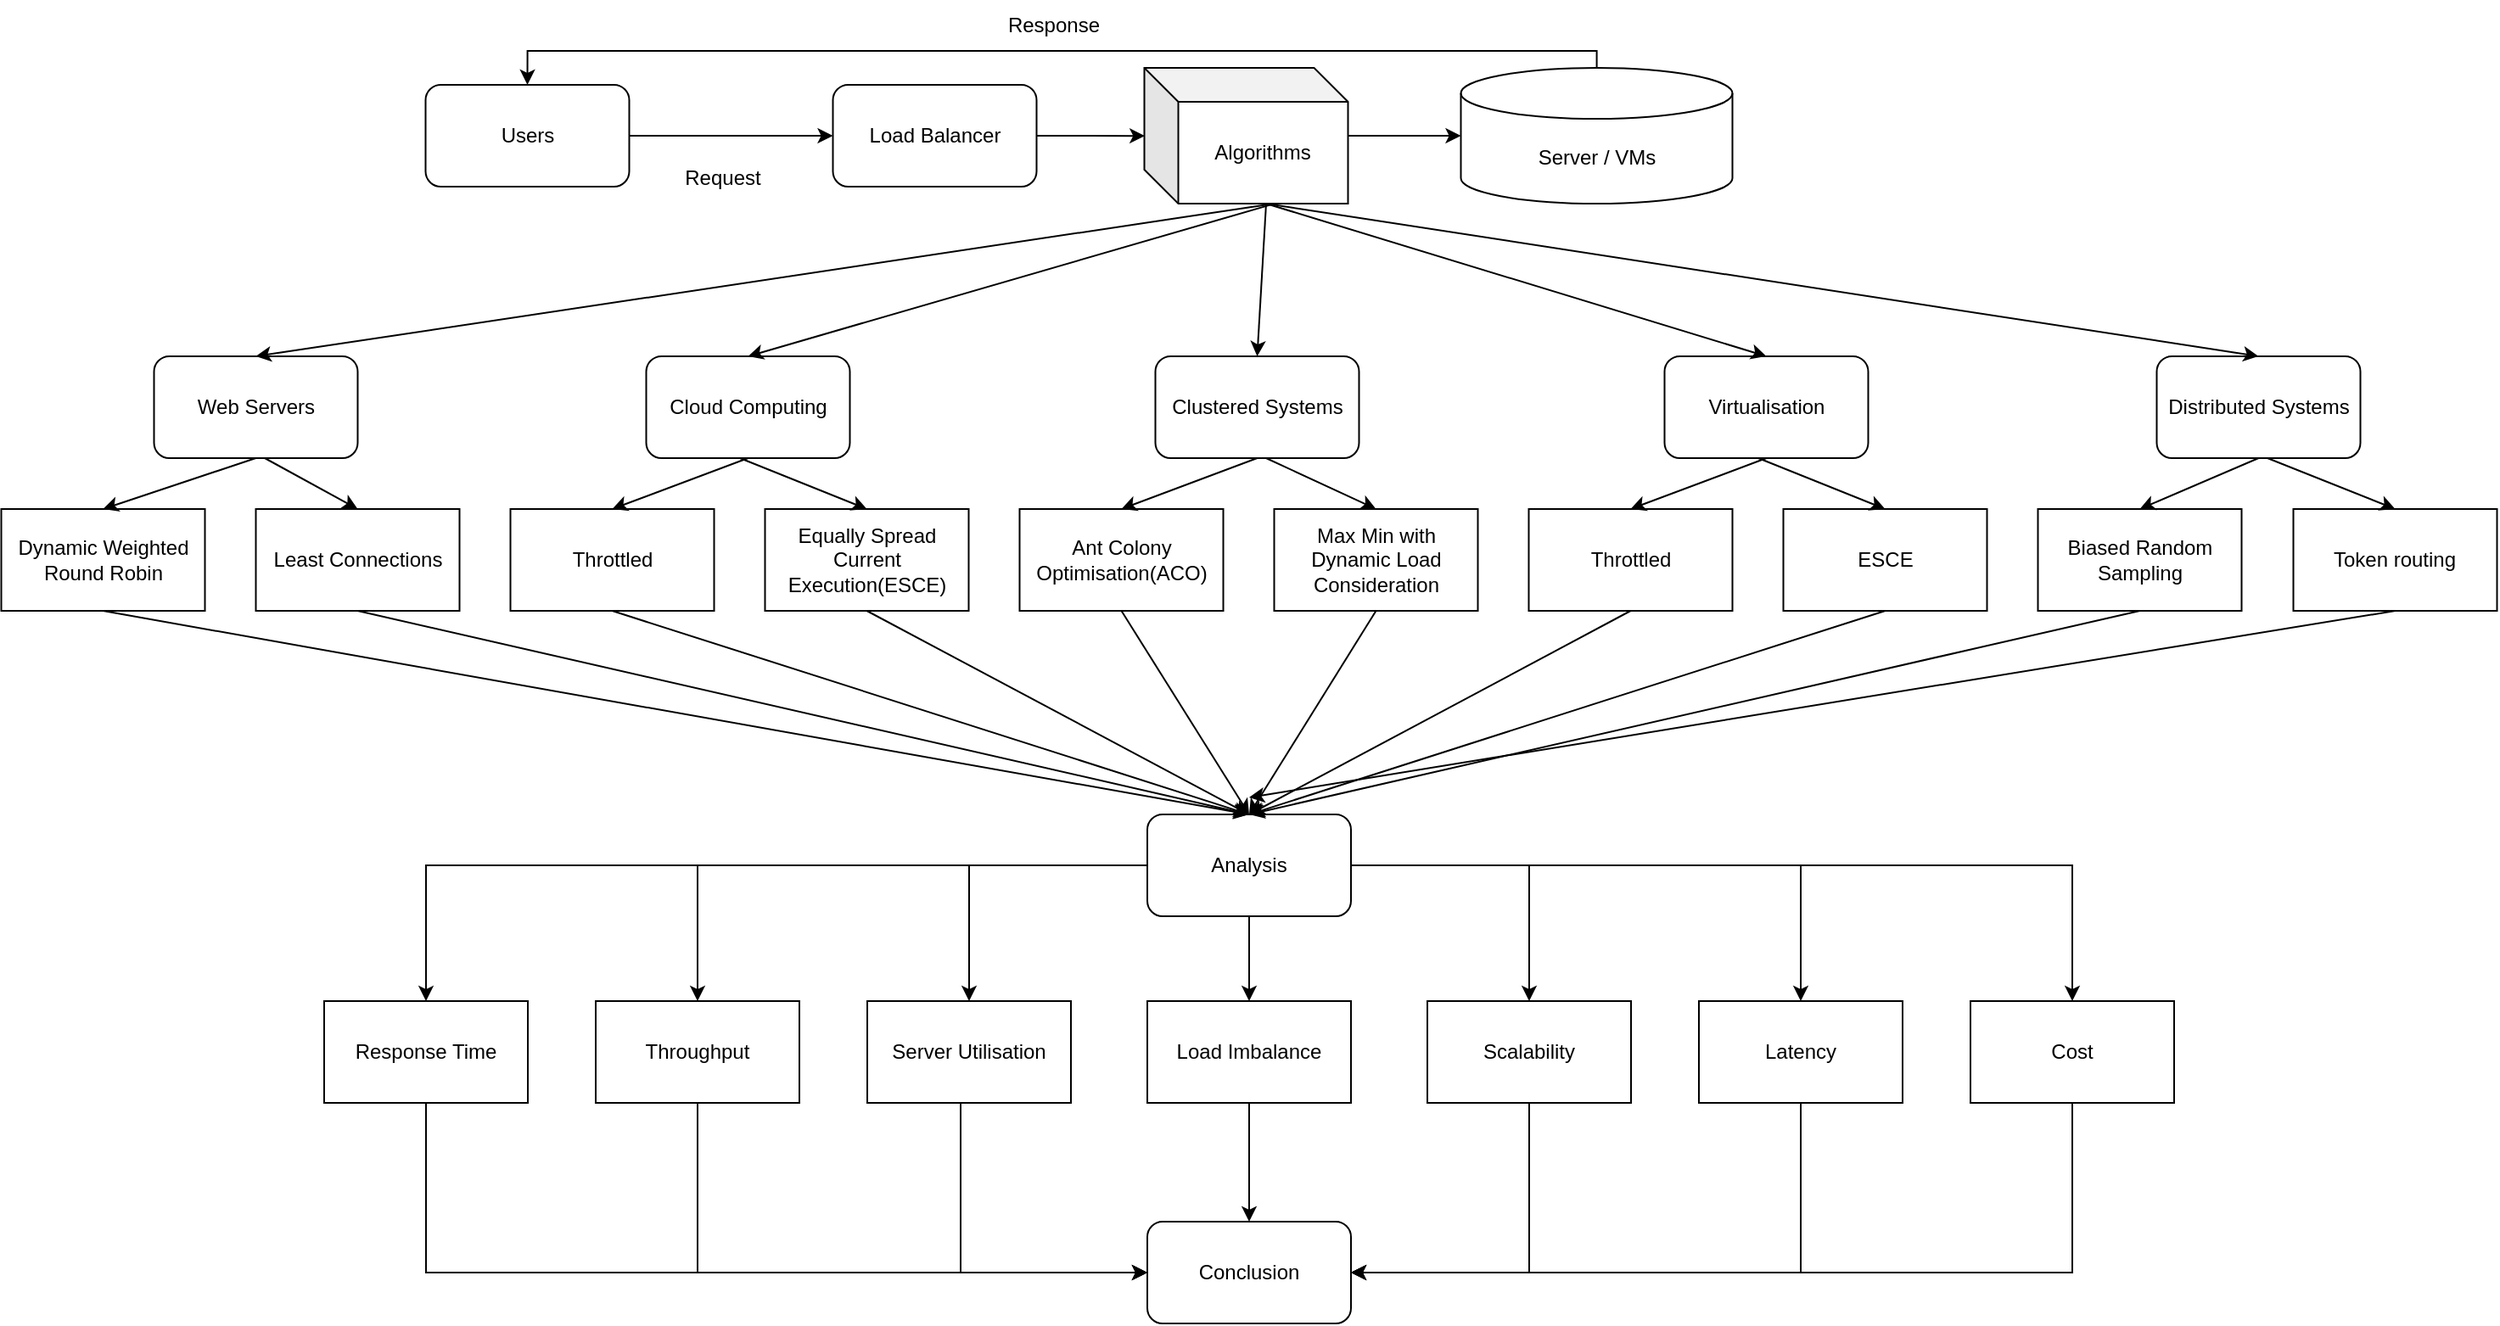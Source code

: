 <mxfile version="24.7.17">
  <diagram name="Page-1" id="WzYiXAockqKhET3a69w2">
    <mxGraphModel dx="2664" dy="2395" grid="1" gridSize="10" guides="1" tooltips="1" connect="1" arrows="1" fold="1" page="1" pageScale="1" pageWidth="827" pageHeight="1169" math="0" shadow="0">
      <root>
        <mxCell id="0" />
        <mxCell id="1" parent="0" />
        <mxCell id="MZUq7S5t8qdFrX7I3EnC-7" style="edgeStyle=orthogonalEdgeStyle;rounded=0;orthogonalLoop=1;jettySize=auto;html=1;entryX=0;entryY=0.5;entryDx=0;entryDy=0;" parent="1" source="MZUq7S5t8qdFrX7I3EnC-1" target="MZUq7S5t8qdFrX7I3EnC-2" edge="1">
          <mxGeometry relative="1" as="geometry" />
        </mxCell>
        <mxCell id="MZUq7S5t8qdFrX7I3EnC-1" value="Users" style="rounded=1;whiteSpace=wrap;html=1;" parent="1" vertex="1">
          <mxGeometry x="-35.25" y="-50" width="120" height="60" as="geometry" />
        </mxCell>
        <mxCell id="MZUq7S5t8qdFrX7I3EnC-2" value="Load Balancer" style="rounded=1;whiteSpace=wrap;html=1;" parent="1" vertex="1">
          <mxGeometry x="204.75" y="-50" width="120" height="60" as="geometry" />
        </mxCell>
        <mxCell id="MZUq7S5t8qdFrX7I3EnC-20" style="edgeStyle=orthogonalEdgeStyle;rounded=0;orthogonalLoop=1;jettySize=auto;html=1;entryX=0.5;entryY=0;entryDx=0;entryDy=0;" parent="1" source="MZUq7S5t8qdFrX7I3EnC-10" target="MZUq7S5t8qdFrX7I3EnC-12" edge="1">
          <mxGeometry relative="1" as="geometry" />
        </mxCell>
        <mxCell id="MZUq7S5t8qdFrX7I3EnC-21" style="edgeStyle=orthogonalEdgeStyle;rounded=0;orthogonalLoop=1;jettySize=auto;html=1;entryX=0.5;entryY=0;entryDx=0;entryDy=0;" parent="1" source="MZUq7S5t8qdFrX7I3EnC-10" target="MZUq7S5t8qdFrX7I3EnC-13" edge="1">
          <mxGeometry relative="1" as="geometry" />
        </mxCell>
        <mxCell id="MZUq7S5t8qdFrX7I3EnC-22" style="edgeStyle=orthogonalEdgeStyle;rounded=0;orthogonalLoop=1;jettySize=auto;html=1;entryX=0.5;entryY=0;entryDx=0;entryDy=0;" parent="1" source="MZUq7S5t8qdFrX7I3EnC-10" target="MZUq7S5t8qdFrX7I3EnC-14" edge="1">
          <mxGeometry relative="1" as="geometry" />
        </mxCell>
        <mxCell id="MZUq7S5t8qdFrX7I3EnC-23" style="edgeStyle=orthogonalEdgeStyle;rounded=0;orthogonalLoop=1;jettySize=auto;html=1;entryX=0.5;entryY=0;entryDx=0;entryDy=0;" parent="1" source="MZUq7S5t8qdFrX7I3EnC-10" target="MZUq7S5t8qdFrX7I3EnC-16" edge="1">
          <mxGeometry relative="1" as="geometry" />
        </mxCell>
        <mxCell id="MZUq7S5t8qdFrX7I3EnC-24" style="edgeStyle=orthogonalEdgeStyle;rounded=0;orthogonalLoop=1;jettySize=auto;html=1;entryX=0.5;entryY=0;entryDx=0;entryDy=0;" parent="1" source="MZUq7S5t8qdFrX7I3EnC-10" target="MZUq7S5t8qdFrX7I3EnC-15" edge="1">
          <mxGeometry relative="1" as="geometry" />
        </mxCell>
        <mxCell id="MZUq7S5t8qdFrX7I3EnC-25" style="edgeStyle=orthogonalEdgeStyle;rounded=0;orthogonalLoop=1;jettySize=auto;html=1;entryX=0.5;entryY=0;entryDx=0;entryDy=0;" parent="1" source="MZUq7S5t8qdFrX7I3EnC-10" target="MZUq7S5t8qdFrX7I3EnC-18" edge="1">
          <mxGeometry relative="1" as="geometry" />
        </mxCell>
        <mxCell id="MZUq7S5t8qdFrX7I3EnC-26" style="edgeStyle=orthogonalEdgeStyle;rounded=0;orthogonalLoop=1;jettySize=auto;html=1;entryX=0.5;entryY=0;entryDx=0;entryDy=0;" parent="1" source="MZUq7S5t8qdFrX7I3EnC-10" target="MZUq7S5t8qdFrX7I3EnC-19" edge="1">
          <mxGeometry relative="1" as="geometry" />
        </mxCell>
        <mxCell id="MZUq7S5t8qdFrX7I3EnC-10" value="Analysis" style="rounded=1;whiteSpace=wrap;html=1;" parent="1" vertex="1">
          <mxGeometry x="390" y="380" width="120" height="60" as="geometry" />
        </mxCell>
        <mxCell id="MZUq7S5t8qdFrX7I3EnC-30" style="edgeStyle=orthogonalEdgeStyle;rounded=0;orthogonalLoop=1;jettySize=auto;html=1;entryX=0;entryY=0.5;entryDx=0;entryDy=0;" parent="1" source="MZUq7S5t8qdFrX7I3EnC-12" target="MZUq7S5t8qdFrX7I3EnC-29" edge="1">
          <mxGeometry relative="1" as="geometry">
            <Array as="points">
              <mxPoint x="-35" y="650" />
            </Array>
          </mxGeometry>
        </mxCell>
        <mxCell id="MZUq7S5t8qdFrX7I3EnC-12" value="Response Time" style="rounded=0;whiteSpace=wrap;html=1;" parent="1" vertex="1">
          <mxGeometry x="-95" y="490" width="120" height="60" as="geometry" />
        </mxCell>
        <mxCell id="MZUq7S5t8qdFrX7I3EnC-31" style="edgeStyle=orthogonalEdgeStyle;rounded=0;orthogonalLoop=1;jettySize=auto;html=1;" parent="1" source="MZUq7S5t8qdFrX7I3EnC-13" edge="1">
          <mxGeometry relative="1" as="geometry">
            <mxPoint x="390" y="650" as="targetPoint" />
            <Array as="points">
              <mxPoint x="125" y="650" />
            </Array>
          </mxGeometry>
        </mxCell>
        <mxCell id="MZUq7S5t8qdFrX7I3EnC-13" value="Throughput" style="rounded=0;whiteSpace=wrap;html=1;" parent="1" vertex="1">
          <mxGeometry x="65" y="490" width="120" height="60" as="geometry" />
        </mxCell>
        <mxCell id="MZUq7S5t8qdFrX7I3EnC-32" style="edgeStyle=orthogonalEdgeStyle;rounded=0;orthogonalLoop=1;jettySize=auto;html=1;entryX=0;entryY=0.5;entryDx=0;entryDy=0;" parent="1" source="MZUq7S5t8qdFrX7I3EnC-14" target="MZUq7S5t8qdFrX7I3EnC-29" edge="1">
          <mxGeometry relative="1" as="geometry">
            <Array as="points">
              <mxPoint x="280" y="650" />
            </Array>
          </mxGeometry>
        </mxCell>
        <mxCell id="MZUq7S5t8qdFrX7I3EnC-14" value="Server Utilisation" style="rounded=0;whiteSpace=wrap;html=1;" parent="1" vertex="1">
          <mxGeometry x="225" y="490" width="120" height="60" as="geometry" />
        </mxCell>
        <mxCell id="MZUq7S5t8qdFrX7I3EnC-33" style="edgeStyle=orthogonalEdgeStyle;rounded=0;orthogonalLoop=1;jettySize=auto;html=1;entryX=0.5;entryY=0;entryDx=0;entryDy=0;" parent="1" source="MZUq7S5t8qdFrX7I3EnC-15" target="MZUq7S5t8qdFrX7I3EnC-29" edge="1">
          <mxGeometry relative="1" as="geometry" />
        </mxCell>
        <mxCell id="MZUq7S5t8qdFrX7I3EnC-15" value="Load Imbalance" style="rounded=0;whiteSpace=wrap;html=1;" parent="1" vertex="1">
          <mxGeometry x="390" y="490" width="120" height="60" as="geometry" />
        </mxCell>
        <mxCell id="MZUq7S5t8qdFrX7I3EnC-34" style="edgeStyle=orthogonalEdgeStyle;rounded=0;orthogonalLoop=1;jettySize=auto;html=1;entryX=1;entryY=0.5;entryDx=0;entryDy=0;" parent="1" source="MZUq7S5t8qdFrX7I3EnC-16" target="MZUq7S5t8qdFrX7I3EnC-29" edge="1">
          <mxGeometry relative="1" as="geometry">
            <Array as="points">
              <mxPoint x="615" y="650" />
            </Array>
          </mxGeometry>
        </mxCell>
        <mxCell id="MZUq7S5t8qdFrX7I3EnC-16" value="Scalability" style="rounded=0;whiteSpace=wrap;html=1;" parent="1" vertex="1">
          <mxGeometry x="555" y="490" width="120" height="60" as="geometry" />
        </mxCell>
        <mxCell id="MZUq7S5t8qdFrX7I3EnC-35" style="edgeStyle=orthogonalEdgeStyle;rounded=0;orthogonalLoop=1;jettySize=auto;html=1;entryX=1;entryY=0.5;entryDx=0;entryDy=0;" parent="1" source="MZUq7S5t8qdFrX7I3EnC-18" target="MZUq7S5t8qdFrX7I3EnC-29" edge="1">
          <mxGeometry relative="1" as="geometry">
            <Array as="points">
              <mxPoint x="775" y="650" />
            </Array>
          </mxGeometry>
        </mxCell>
        <mxCell id="MZUq7S5t8qdFrX7I3EnC-18" value="Latency" style="rounded=0;whiteSpace=wrap;html=1;" parent="1" vertex="1">
          <mxGeometry x="715" y="490" width="120" height="60" as="geometry" />
        </mxCell>
        <mxCell id="MZUq7S5t8qdFrX7I3EnC-36" style="edgeStyle=orthogonalEdgeStyle;rounded=0;orthogonalLoop=1;jettySize=auto;html=1;entryX=1;entryY=0.5;entryDx=0;entryDy=0;" parent="1" source="MZUq7S5t8qdFrX7I3EnC-19" target="MZUq7S5t8qdFrX7I3EnC-29" edge="1">
          <mxGeometry relative="1" as="geometry">
            <Array as="points">
              <mxPoint x="935" y="650" />
            </Array>
          </mxGeometry>
        </mxCell>
        <mxCell id="MZUq7S5t8qdFrX7I3EnC-19" value="Cost" style="rounded=0;whiteSpace=wrap;html=1;" parent="1" vertex="1">
          <mxGeometry x="875" y="490" width="120" height="60" as="geometry" />
        </mxCell>
        <mxCell id="MZUq7S5t8qdFrX7I3EnC-27" value="Request" style="text;html=1;align=center;verticalAlign=middle;whiteSpace=wrap;rounded=0;" parent="1" vertex="1">
          <mxGeometry x="109.75" y="-10" width="60" height="30" as="geometry" />
        </mxCell>
        <mxCell id="MZUq7S5t8qdFrX7I3EnC-28" value="Response" style="text;html=1;align=center;verticalAlign=middle;whiteSpace=wrap;rounded=0;" parent="1" vertex="1">
          <mxGeometry x="304.75" y="-100" width="60" height="30" as="geometry" />
        </mxCell>
        <mxCell id="MZUq7S5t8qdFrX7I3EnC-29" value="Conclusion" style="rounded=1;whiteSpace=wrap;html=1;" parent="1" vertex="1">
          <mxGeometry x="390" y="620" width="120" height="60" as="geometry" />
        </mxCell>
        <mxCell id="4bEfCtakOpmso9pgQ73f-5" style="edgeStyle=orthogonalEdgeStyle;rounded=0;orthogonalLoop=1;jettySize=auto;html=1;entryX=0.5;entryY=0;entryDx=0;entryDy=0;" edge="1" parent="1" source="4bEfCtakOpmso9pgQ73f-1" target="MZUq7S5t8qdFrX7I3EnC-1">
          <mxGeometry relative="1" as="geometry">
            <Array as="points">
              <mxPoint x="654.75" y="-70" />
              <mxPoint x="24.75" y="-70" />
            </Array>
          </mxGeometry>
        </mxCell>
        <mxCell id="4bEfCtakOpmso9pgQ73f-1" value="Server / VMs" style="shape=cylinder3;whiteSpace=wrap;html=1;boundedLbl=1;backgroundOutline=1;size=15;" vertex="1" parent="1">
          <mxGeometry x="574.75" y="-60" width="160" height="80" as="geometry" />
        </mxCell>
        <mxCell id="4bEfCtakOpmso9pgQ73f-2" value="Algorithms" style="shape=cube;whiteSpace=wrap;html=1;boundedLbl=1;backgroundOutline=1;darkOpacity=0.05;darkOpacity2=0.1;" vertex="1" parent="1">
          <mxGeometry x="388.25" y="-60" width="120" height="80" as="geometry" />
        </mxCell>
        <mxCell id="4bEfCtakOpmso9pgQ73f-3" style="edgeStyle=orthogonalEdgeStyle;rounded=0;orthogonalLoop=1;jettySize=auto;html=1;entryX=0.003;entryY=0.501;entryDx=0;entryDy=0;entryPerimeter=0;" edge="1" parent="1" source="MZUq7S5t8qdFrX7I3EnC-2" target="4bEfCtakOpmso9pgQ73f-2">
          <mxGeometry relative="1" as="geometry" />
        </mxCell>
        <mxCell id="4bEfCtakOpmso9pgQ73f-4" style="edgeStyle=orthogonalEdgeStyle;rounded=0;orthogonalLoop=1;jettySize=auto;html=1;entryX=0;entryY=0.5;entryDx=0;entryDy=0;entryPerimeter=0;" edge="1" parent="1" source="4bEfCtakOpmso9pgQ73f-2" target="4bEfCtakOpmso9pgQ73f-1">
          <mxGeometry relative="1" as="geometry" />
        </mxCell>
        <mxCell id="4bEfCtakOpmso9pgQ73f-6" value="Web Servers" style="rounded=1;whiteSpace=wrap;html=1;" vertex="1" parent="1">
          <mxGeometry x="-195.25" y="110" width="120" height="60" as="geometry" />
        </mxCell>
        <mxCell id="4bEfCtakOpmso9pgQ73f-7" value="Cloud Computing" style="rounded=1;whiteSpace=wrap;html=1;" vertex="1" parent="1">
          <mxGeometry x="94.75" y="110" width="120" height="60" as="geometry" />
        </mxCell>
        <mxCell id="4bEfCtakOpmso9pgQ73f-8" value="Dynamic Weighted Round Robin" style="rounded=0;whiteSpace=wrap;html=1;" vertex="1" parent="1">
          <mxGeometry x="-285.25" y="200" width="120" height="60" as="geometry" />
        </mxCell>
        <mxCell id="4bEfCtakOpmso9pgQ73f-9" value="Least Connections" style="rounded=0;whiteSpace=wrap;html=1;" vertex="1" parent="1">
          <mxGeometry x="-135.25" y="200" width="120" height="60" as="geometry" />
        </mxCell>
        <mxCell id="4bEfCtakOpmso9pgQ73f-10" value="Throttled" style="rounded=0;whiteSpace=wrap;html=1;" vertex="1" parent="1">
          <mxGeometry x="14.75" y="200" width="120" height="60" as="geometry" />
        </mxCell>
        <mxCell id="4bEfCtakOpmso9pgQ73f-11" value="Equally Spread Current Execution(ESCE)" style="rounded=0;whiteSpace=wrap;html=1;" vertex="1" parent="1">
          <mxGeometry x="164.75" y="200" width="120" height="60" as="geometry" />
        </mxCell>
        <mxCell id="4bEfCtakOpmso9pgQ73f-12" value="Clustered Systems" style="rounded=1;whiteSpace=wrap;html=1;" vertex="1" parent="1">
          <mxGeometry x="394.75" y="110" width="120" height="60" as="geometry" />
        </mxCell>
        <mxCell id="4bEfCtakOpmso9pgQ73f-13" value="Ant Colony Optimisation(ACO)" style="rounded=0;whiteSpace=wrap;html=1;" vertex="1" parent="1">
          <mxGeometry x="314.75" y="200" width="120" height="60" as="geometry" />
        </mxCell>
        <mxCell id="4bEfCtakOpmso9pgQ73f-14" value="Max Min with Dynamic Load Consideration" style="rounded=0;whiteSpace=wrap;html=1;" vertex="1" parent="1">
          <mxGeometry x="464.75" y="200" width="120" height="60" as="geometry" />
        </mxCell>
        <mxCell id="4bEfCtakOpmso9pgQ73f-15" value="Virtualisation" style="rounded=1;whiteSpace=wrap;html=1;" vertex="1" parent="1">
          <mxGeometry x="694.75" y="110" width="120" height="60" as="geometry" />
        </mxCell>
        <mxCell id="4bEfCtakOpmso9pgQ73f-16" value="Throttled" style="rounded=0;whiteSpace=wrap;html=1;" vertex="1" parent="1">
          <mxGeometry x="614.75" y="200" width="120" height="60" as="geometry" />
        </mxCell>
        <mxCell id="4bEfCtakOpmso9pgQ73f-17" value="ESCE" style="rounded=0;whiteSpace=wrap;html=1;" vertex="1" parent="1">
          <mxGeometry x="764.75" y="200" width="120" height="60" as="geometry" />
        </mxCell>
        <mxCell id="4bEfCtakOpmso9pgQ73f-18" value="Distributed Systems" style="rounded=1;whiteSpace=wrap;html=1;" vertex="1" parent="1">
          <mxGeometry x="984.75" y="110" width="120" height="60" as="geometry" />
        </mxCell>
        <mxCell id="4bEfCtakOpmso9pgQ73f-19" value="Biased Random Sampling" style="rounded=0;whiteSpace=wrap;html=1;" vertex="1" parent="1">
          <mxGeometry x="914.75" y="200" width="120" height="60" as="geometry" />
        </mxCell>
        <mxCell id="4bEfCtakOpmso9pgQ73f-20" value="Token routing" style="rounded=0;whiteSpace=wrap;html=1;" vertex="1" parent="1">
          <mxGeometry x="1065.25" y="200" width="120" height="60" as="geometry" />
        </mxCell>
        <mxCell id="4bEfCtakOpmso9pgQ73f-21" value="" style="endArrow=classic;html=1;rounded=0;exitX=0.617;exitY=1.004;exitDx=0;exitDy=0;exitPerimeter=0;entryX=0.5;entryY=0;entryDx=0;entryDy=0;" edge="1" parent="1" source="4bEfCtakOpmso9pgQ73f-2" target="4bEfCtakOpmso9pgQ73f-6">
          <mxGeometry width="50" height="50" relative="1" as="geometry">
            <mxPoint x="530" y="450" as="sourcePoint" />
            <mxPoint x="440" y="80" as="targetPoint" />
          </mxGeometry>
        </mxCell>
        <mxCell id="4bEfCtakOpmso9pgQ73f-22" value="" style="endArrow=classic;html=1;rounded=0;exitX=0.642;exitY=0.999;exitDx=0;exitDy=0;exitPerimeter=0;entryX=0.5;entryY=0;entryDx=0;entryDy=0;" edge="1" parent="1" source="4bEfCtakOpmso9pgQ73f-2" target="4bEfCtakOpmso9pgQ73f-7">
          <mxGeometry width="50" height="50" relative="1" as="geometry">
            <mxPoint x="468" y="30" as="sourcePoint" />
            <mxPoint x="-125" y="120" as="targetPoint" />
          </mxGeometry>
        </mxCell>
        <mxCell id="4bEfCtakOpmso9pgQ73f-23" value="" style="endArrow=classic;html=1;rounded=0;entryX=0.5;entryY=0;entryDx=0;entryDy=0;" edge="1" parent="1" target="4bEfCtakOpmso9pgQ73f-12">
          <mxGeometry width="50" height="50" relative="1" as="geometry">
            <mxPoint x="460" y="20" as="sourcePoint" />
            <mxPoint x="-115" y="130" as="targetPoint" />
          </mxGeometry>
        </mxCell>
        <mxCell id="4bEfCtakOpmso9pgQ73f-24" value="" style="endArrow=classic;html=1;rounded=0;entryX=0.5;entryY=0;entryDx=0;entryDy=0;" edge="1" parent="1" target="4bEfCtakOpmso9pgQ73f-15">
          <mxGeometry width="50" height="50" relative="1" as="geometry">
            <mxPoint x="460" y="20" as="sourcePoint" />
            <mxPoint x="-105" y="140" as="targetPoint" />
          </mxGeometry>
        </mxCell>
        <mxCell id="4bEfCtakOpmso9pgQ73f-25" value="" style="endArrow=classic;html=1;rounded=0;entryX=0.5;entryY=0;entryDx=0;entryDy=0;" edge="1" parent="1" target="4bEfCtakOpmso9pgQ73f-18">
          <mxGeometry width="50" height="50" relative="1" as="geometry">
            <mxPoint x="460" y="20" as="sourcePoint" />
            <mxPoint x="-95" y="150" as="targetPoint" />
          </mxGeometry>
        </mxCell>
        <mxCell id="4bEfCtakOpmso9pgQ73f-26" value="" style="endArrow=classic;html=1;rounded=0;exitX=0.5;exitY=1;exitDx=0;exitDy=0;entryX=0.5;entryY=0;entryDx=0;entryDy=0;" edge="1" parent="1" source="4bEfCtakOpmso9pgQ73f-6" target="4bEfCtakOpmso9pgQ73f-8">
          <mxGeometry width="50" height="50" relative="1" as="geometry">
            <mxPoint x="508" y="70" as="sourcePoint" />
            <mxPoint x="-85" y="160" as="targetPoint" />
          </mxGeometry>
        </mxCell>
        <mxCell id="4bEfCtakOpmso9pgQ73f-27" value="" style="endArrow=classic;html=1;rounded=0;entryX=0.5;entryY=0;entryDx=0;entryDy=0;" edge="1" parent="1" target="4bEfCtakOpmso9pgQ73f-9">
          <mxGeometry width="50" height="50" relative="1" as="geometry">
            <mxPoint x="-130" y="170" as="sourcePoint" />
            <mxPoint x="-215" y="210" as="targetPoint" />
          </mxGeometry>
        </mxCell>
        <mxCell id="4bEfCtakOpmso9pgQ73f-28" value="" style="endArrow=classic;html=1;rounded=0;entryX=0.5;entryY=0;entryDx=0;entryDy=0;exitX=0.5;exitY=1;exitDx=0;exitDy=0;" edge="1" parent="1" source="4bEfCtakOpmso9pgQ73f-7" target="4bEfCtakOpmso9pgQ73f-10">
          <mxGeometry width="50" height="50" relative="1" as="geometry">
            <mxPoint x="-120" y="180" as="sourcePoint" />
            <mxPoint x="-65" y="210" as="targetPoint" />
          </mxGeometry>
        </mxCell>
        <mxCell id="4bEfCtakOpmso9pgQ73f-29" value="" style="endArrow=classic;html=1;rounded=0;entryX=0.5;entryY=0;entryDx=0;entryDy=0;" edge="1" parent="1" target="4bEfCtakOpmso9pgQ73f-11">
          <mxGeometry width="50" height="50" relative="1" as="geometry">
            <mxPoint x="150" y="170" as="sourcePoint" />
            <mxPoint x="-55" y="220" as="targetPoint" />
          </mxGeometry>
        </mxCell>
        <mxCell id="4bEfCtakOpmso9pgQ73f-30" value="" style="endArrow=classic;html=1;rounded=0;entryX=0.5;entryY=0;entryDx=0;entryDy=0;exitX=0.5;exitY=1;exitDx=0;exitDy=0;" edge="1" parent="1" source="4bEfCtakOpmso9pgQ73f-12" target="4bEfCtakOpmso9pgQ73f-13">
          <mxGeometry width="50" height="50" relative="1" as="geometry">
            <mxPoint x="160" y="180" as="sourcePoint" />
            <mxPoint x="235" y="210" as="targetPoint" />
          </mxGeometry>
        </mxCell>
        <mxCell id="4bEfCtakOpmso9pgQ73f-31" value="" style="endArrow=classic;html=1;rounded=0;entryX=0.5;entryY=0;entryDx=0;entryDy=0;" edge="1" parent="1" target="4bEfCtakOpmso9pgQ73f-14">
          <mxGeometry width="50" height="50" relative="1" as="geometry">
            <mxPoint x="460" y="170" as="sourcePoint" />
            <mxPoint x="385" y="210" as="targetPoint" />
          </mxGeometry>
        </mxCell>
        <mxCell id="4bEfCtakOpmso9pgQ73f-32" value="" style="endArrow=classic;html=1;rounded=0;entryX=0.5;entryY=0;entryDx=0;entryDy=0;exitX=0.5;exitY=1;exitDx=0;exitDy=0;" edge="1" parent="1" source="4bEfCtakOpmso9pgQ73f-15" target="4bEfCtakOpmso9pgQ73f-16">
          <mxGeometry width="50" height="50" relative="1" as="geometry">
            <mxPoint x="470" y="180" as="sourcePoint" />
            <mxPoint x="535" y="210" as="targetPoint" />
          </mxGeometry>
        </mxCell>
        <mxCell id="4bEfCtakOpmso9pgQ73f-33" value="" style="endArrow=classic;html=1;rounded=0;entryX=0.5;entryY=0;entryDx=0;entryDy=0;" edge="1" parent="1" target="4bEfCtakOpmso9pgQ73f-17">
          <mxGeometry width="50" height="50" relative="1" as="geometry">
            <mxPoint x="750" y="170" as="sourcePoint" />
            <mxPoint x="685" y="210" as="targetPoint" />
          </mxGeometry>
        </mxCell>
        <mxCell id="4bEfCtakOpmso9pgQ73f-34" value="" style="endArrow=classic;html=1;rounded=0;entryX=0.5;entryY=0;entryDx=0;entryDy=0;exitX=0.5;exitY=1;exitDx=0;exitDy=0;" edge="1" parent="1" source="4bEfCtakOpmso9pgQ73f-18" target="4bEfCtakOpmso9pgQ73f-19">
          <mxGeometry width="50" height="50" relative="1" as="geometry">
            <mxPoint x="760" y="180" as="sourcePoint" />
            <mxPoint x="835" y="210" as="targetPoint" />
          </mxGeometry>
        </mxCell>
        <mxCell id="4bEfCtakOpmso9pgQ73f-35" value="" style="endArrow=classic;html=1;rounded=0;entryX=0.5;entryY=0;entryDx=0;entryDy=0;" edge="1" parent="1" target="4bEfCtakOpmso9pgQ73f-20">
          <mxGeometry width="50" height="50" relative="1" as="geometry">
            <mxPoint x="1050" y="170" as="sourcePoint" />
            <mxPoint x="985" y="210" as="targetPoint" />
          </mxGeometry>
        </mxCell>
        <mxCell id="4bEfCtakOpmso9pgQ73f-36" value="" style="endArrow=classic;html=1;rounded=0;entryX=0.5;entryY=0;entryDx=0;entryDy=0;exitX=0.5;exitY=1;exitDx=0;exitDy=0;" edge="1" parent="1" source="4bEfCtakOpmso9pgQ73f-8" target="MZUq7S5t8qdFrX7I3EnC-10">
          <mxGeometry width="50" height="50" relative="1" as="geometry">
            <mxPoint x="1065" y="190" as="sourcePoint" />
            <mxPoint x="995" y="220" as="targetPoint" />
          </mxGeometry>
        </mxCell>
        <mxCell id="4bEfCtakOpmso9pgQ73f-37" value="" style="endArrow=classic;html=1;rounded=0;entryX=0.5;entryY=0;entryDx=0;entryDy=0;exitX=0.5;exitY=1;exitDx=0;exitDy=0;" edge="1" parent="1" source="4bEfCtakOpmso9pgQ73f-9" target="MZUq7S5t8qdFrX7I3EnC-10">
          <mxGeometry width="50" height="50" relative="1" as="geometry">
            <mxPoint x="-215" y="270" as="sourcePoint" />
            <mxPoint x="460" y="390" as="targetPoint" />
          </mxGeometry>
        </mxCell>
        <mxCell id="4bEfCtakOpmso9pgQ73f-38" value="" style="endArrow=classic;html=1;rounded=0;entryX=0.5;entryY=0;entryDx=0;entryDy=0;exitX=0.5;exitY=1;exitDx=0;exitDy=0;" edge="1" parent="1" source="4bEfCtakOpmso9pgQ73f-10" target="MZUq7S5t8qdFrX7I3EnC-10">
          <mxGeometry width="50" height="50" relative="1" as="geometry">
            <mxPoint x="-205" y="280" as="sourcePoint" />
            <mxPoint x="470" y="400" as="targetPoint" />
          </mxGeometry>
        </mxCell>
        <mxCell id="4bEfCtakOpmso9pgQ73f-39" value="" style="endArrow=classic;html=1;rounded=0;exitX=0.5;exitY=1;exitDx=0;exitDy=0;" edge="1" parent="1" source="4bEfCtakOpmso9pgQ73f-11">
          <mxGeometry width="50" height="50" relative="1" as="geometry">
            <mxPoint x="85" y="270" as="sourcePoint" />
            <mxPoint x="450" y="380" as="targetPoint" />
          </mxGeometry>
        </mxCell>
        <mxCell id="4bEfCtakOpmso9pgQ73f-40" value="" style="endArrow=classic;html=1;rounded=0;exitX=0.5;exitY=1;exitDx=0;exitDy=0;" edge="1" parent="1" source="4bEfCtakOpmso9pgQ73f-13">
          <mxGeometry width="50" height="50" relative="1" as="geometry">
            <mxPoint x="235" y="270" as="sourcePoint" />
            <mxPoint x="450" y="380" as="targetPoint" />
          </mxGeometry>
        </mxCell>
        <mxCell id="4bEfCtakOpmso9pgQ73f-41" value="" style="endArrow=classic;html=1;rounded=0;exitX=0.5;exitY=1;exitDx=0;exitDy=0;" edge="1" parent="1" source="4bEfCtakOpmso9pgQ73f-14">
          <mxGeometry width="50" height="50" relative="1" as="geometry">
            <mxPoint x="385" y="270" as="sourcePoint" />
            <mxPoint x="450" y="380" as="targetPoint" />
          </mxGeometry>
        </mxCell>
        <mxCell id="4bEfCtakOpmso9pgQ73f-42" value="" style="endArrow=classic;html=1;rounded=0;exitX=0.5;exitY=1;exitDx=0;exitDy=0;" edge="1" parent="1" source="4bEfCtakOpmso9pgQ73f-16">
          <mxGeometry width="50" height="50" relative="1" as="geometry">
            <mxPoint x="535" y="270" as="sourcePoint" />
            <mxPoint x="450" y="380" as="targetPoint" />
          </mxGeometry>
        </mxCell>
        <mxCell id="4bEfCtakOpmso9pgQ73f-43" value="" style="endArrow=classic;html=1;rounded=0;exitX=0.5;exitY=1;exitDx=0;exitDy=0;entryX=0.5;entryY=0;entryDx=0;entryDy=0;" edge="1" parent="1" source="4bEfCtakOpmso9pgQ73f-17" target="MZUq7S5t8qdFrX7I3EnC-10">
          <mxGeometry width="50" height="50" relative="1" as="geometry">
            <mxPoint x="545" y="280" as="sourcePoint" />
            <mxPoint x="480" y="400" as="targetPoint" />
          </mxGeometry>
        </mxCell>
        <mxCell id="4bEfCtakOpmso9pgQ73f-44" value="" style="endArrow=classic;html=1;rounded=0;exitX=0.5;exitY=1;exitDx=0;exitDy=0;entryX=0.5;entryY=0;entryDx=0;entryDy=0;" edge="1" parent="1" source="4bEfCtakOpmso9pgQ73f-19" target="MZUq7S5t8qdFrX7I3EnC-10">
          <mxGeometry width="50" height="50" relative="1" as="geometry">
            <mxPoint x="835" y="270" as="sourcePoint" />
            <mxPoint x="460" y="390" as="targetPoint" />
          </mxGeometry>
        </mxCell>
        <mxCell id="4bEfCtakOpmso9pgQ73f-45" value="" style="endArrow=classic;html=1;rounded=0;exitX=0.5;exitY=1;exitDx=0;exitDy=0;" edge="1" parent="1" source="4bEfCtakOpmso9pgQ73f-20">
          <mxGeometry width="50" height="50" relative="1" as="geometry">
            <mxPoint x="985" y="270" as="sourcePoint" />
            <mxPoint x="450" y="370" as="targetPoint" />
          </mxGeometry>
        </mxCell>
      </root>
    </mxGraphModel>
  </diagram>
</mxfile>
